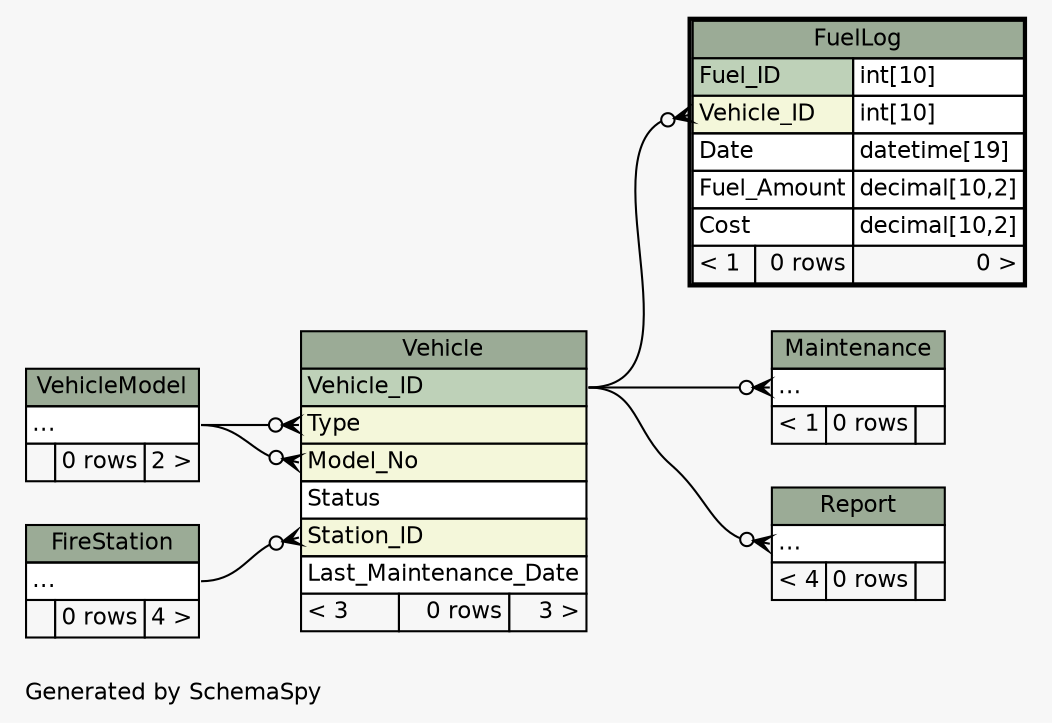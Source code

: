 // dot 12.1.0 on Linux 6.13.8-200.fc41.x86_64
// SchemaSpy rev 590
digraph "twoDegreesRelationshipsDiagram" {
  graph [
    rankdir="RL"
    bgcolor="#f7f7f7"
    label="\nGenerated by SchemaSpy"
    labeljust="l"
    nodesep="0.18"
    ranksep="0.46"
    fontname="Helvetica"
    fontsize="11"
  ];
  node [
    fontname="Helvetica"
    fontsize="11"
    shape="plaintext"
  ];
  edge [
    arrowsize="0.8"
  ];
  "FuelLog":"Vehicle_ID":w -> "Vehicle":"Vehicle_ID":e [arrowhead=none dir=back arrowtail=crowodot];
  "Maintenance":"elipses":w -> "Vehicle":"Vehicle_ID":e [arrowhead=none dir=back arrowtail=crowodot];
  "Report":"elipses":w -> "Vehicle":"Vehicle_ID":e [arrowhead=none dir=back arrowtail=crowodot];
  "Vehicle":"Model_No":w -> "VehicleModel":"elipses":e [arrowhead=none dir=back arrowtail=crowodot];
  "Vehicle":"Station_ID":w -> "FireStation":"elipses":e [arrowhead=none dir=back arrowtail=crowodot];
  "Vehicle":"Type":w -> "VehicleModel":"elipses":e [arrowhead=none dir=back arrowtail=crowodot];
  "FireStation" [
    label=<
    <TABLE BORDER="0" CELLBORDER="1" CELLSPACING="0" BGCOLOR="#ffffff">
      <TR><TD COLSPAN="3" BGCOLOR="#9bab96" ALIGN="CENTER">FireStation</TD></TR>
      <TR><TD PORT="elipses" COLSPAN="3" ALIGN="LEFT">...</TD></TR>
      <TR><TD ALIGN="LEFT" BGCOLOR="#f7f7f7">  </TD><TD ALIGN="RIGHT" BGCOLOR="#f7f7f7">0 rows</TD><TD ALIGN="RIGHT" BGCOLOR="#f7f7f7">4 &gt;</TD></TR>
    </TABLE>>
    URL="FireStation.html"
    tooltip="FireStation"
  ];
  "FuelLog" [
    label=<
    <TABLE BORDER="2" CELLBORDER="1" CELLSPACING="0" BGCOLOR="#ffffff">
      <TR><TD COLSPAN="3" BGCOLOR="#9bab96" ALIGN="CENTER">FuelLog</TD></TR>
      <TR><TD PORT="Fuel_ID" COLSPAN="2" BGCOLOR="#bed1b8" ALIGN="LEFT">Fuel_ID</TD><TD PORT="Fuel_ID.type" ALIGN="LEFT">int[10]</TD></TR>
      <TR><TD PORT="Vehicle_ID" COLSPAN="2" BGCOLOR="#f4f7da" ALIGN="LEFT">Vehicle_ID</TD><TD PORT="Vehicle_ID.type" ALIGN="LEFT">int[10]</TD></TR>
      <TR><TD PORT="Date" COLSPAN="2" ALIGN="LEFT">Date</TD><TD PORT="Date.type" ALIGN="LEFT">datetime[19]</TD></TR>
      <TR><TD PORT="Fuel_Amount" COLSPAN="2" ALIGN="LEFT">Fuel_Amount</TD><TD PORT="Fuel_Amount.type" ALIGN="LEFT">decimal[10,2]</TD></TR>
      <TR><TD PORT="Cost" COLSPAN="2" ALIGN="LEFT">Cost</TD><TD PORT="Cost.type" ALIGN="LEFT">decimal[10,2]</TD></TR>
      <TR><TD ALIGN="LEFT" BGCOLOR="#f7f7f7">&lt; 1</TD><TD ALIGN="RIGHT" BGCOLOR="#f7f7f7">0 rows</TD><TD ALIGN="RIGHT" BGCOLOR="#f7f7f7">0 &gt;</TD></TR>
    </TABLE>>
    URL="FuelLog.html"
    tooltip="FuelLog"
  ];
  "Maintenance" [
    label=<
    <TABLE BORDER="0" CELLBORDER="1" CELLSPACING="0" BGCOLOR="#ffffff">
      <TR><TD COLSPAN="3" BGCOLOR="#9bab96" ALIGN="CENTER">Maintenance</TD></TR>
      <TR><TD PORT="elipses" COLSPAN="3" ALIGN="LEFT">...</TD></TR>
      <TR><TD ALIGN="LEFT" BGCOLOR="#f7f7f7">&lt; 1</TD><TD ALIGN="RIGHT" BGCOLOR="#f7f7f7">0 rows</TD><TD ALIGN="RIGHT" BGCOLOR="#f7f7f7">  </TD></TR>
    </TABLE>>
    URL="Maintenance.html"
    tooltip="Maintenance"
  ];
  "Report" [
    label=<
    <TABLE BORDER="0" CELLBORDER="1" CELLSPACING="0" BGCOLOR="#ffffff">
      <TR><TD COLSPAN="3" BGCOLOR="#9bab96" ALIGN="CENTER">Report</TD></TR>
      <TR><TD PORT="elipses" COLSPAN="3" ALIGN="LEFT">...</TD></TR>
      <TR><TD ALIGN="LEFT" BGCOLOR="#f7f7f7">&lt; 4</TD><TD ALIGN="RIGHT" BGCOLOR="#f7f7f7">0 rows</TD><TD ALIGN="RIGHT" BGCOLOR="#f7f7f7">  </TD></TR>
    </TABLE>>
    URL="Report.html"
    tooltip="Report"
  ];
  "Vehicle" [
    label=<
    <TABLE BORDER="0" CELLBORDER="1" CELLSPACING="0" BGCOLOR="#ffffff">
      <TR><TD COLSPAN="3" BGCOLOR="#9bab96" ALIGN="CENTER">Vehicle</TD></TR>
      <TR><TD PORT="Vehicle_ID" COLSPAN="3" BGCOLOR="#bed1b8" ALIGN="LEFT">Vehicle_ID</TD></TR>
      <TR><TD PORT="Type" COLSPAN="3" BGCOLOR="#f4f7da" ALIGN="LEFT">Type</TD></TR>
      <TR><TD PORT="Model_No" COLSPAN="3" BGCOLOR="#f4f7da" ALIGN="LEFT">Model_No</TD></TR>
      <TR><TD PORT="Status" COLSPAN="3" ALIGN="LEFT">Status</TD></TR>
      <TR><TD PORT="Station_ID" COLSPAN="3" BGCOLOR="#f4f7da" ALIGN="LEFT">Station_ID</TD></TR>
      <TR><TD PORT="Last_Maintenance_Date" COLSPAN="3" ALIGN="LEFT">Last_Maintenance_Date</TD></TR>
      <TR><TD ALIGN="LEFT" BGCOLOR="#f7f7f7">&lt; 3</TD><TD ALIGN="RIGHT" BGCOLOR="#f7f7f7">0 rows</TD><TD ALIGN="RIGHT" BGCOLOR="#f7f7f7">3 &gt;</TD></TR>
    </TABLE>>
    URL="Vehicle.html"
    tooltip="Vehicle"
  ];
  "VehicleModel" [
    label=<
    <TABLE BORDER="0" CELLBORDER="1" CELLSPACING="0" BGCOLOR="#ffffff">
      <TR><TD COLSPAN="3" BGCOLOR="#9bab96" ALIGN="CENTER">VehicleModel</TD></TR>
      <TR><TD PORT="elipses" COLSPAN="3" ALIGN="LEFT">...</TD></TR>
      <TR><TD ALIGN="LEFT" BGCOLOR="#f7f7f7">  </TD><TD ALIGN="RIGHT" BGCOLOR="#f7f7f7">0 rows</TD><TD ALIGN="RIGHT" BGCOLOR="#f7f7f7">2 &gt;</TD></TR>
    </TABLE>>
    URL="VehicleModel.html"
    tooltip="VehicleModel"
  ];
}
